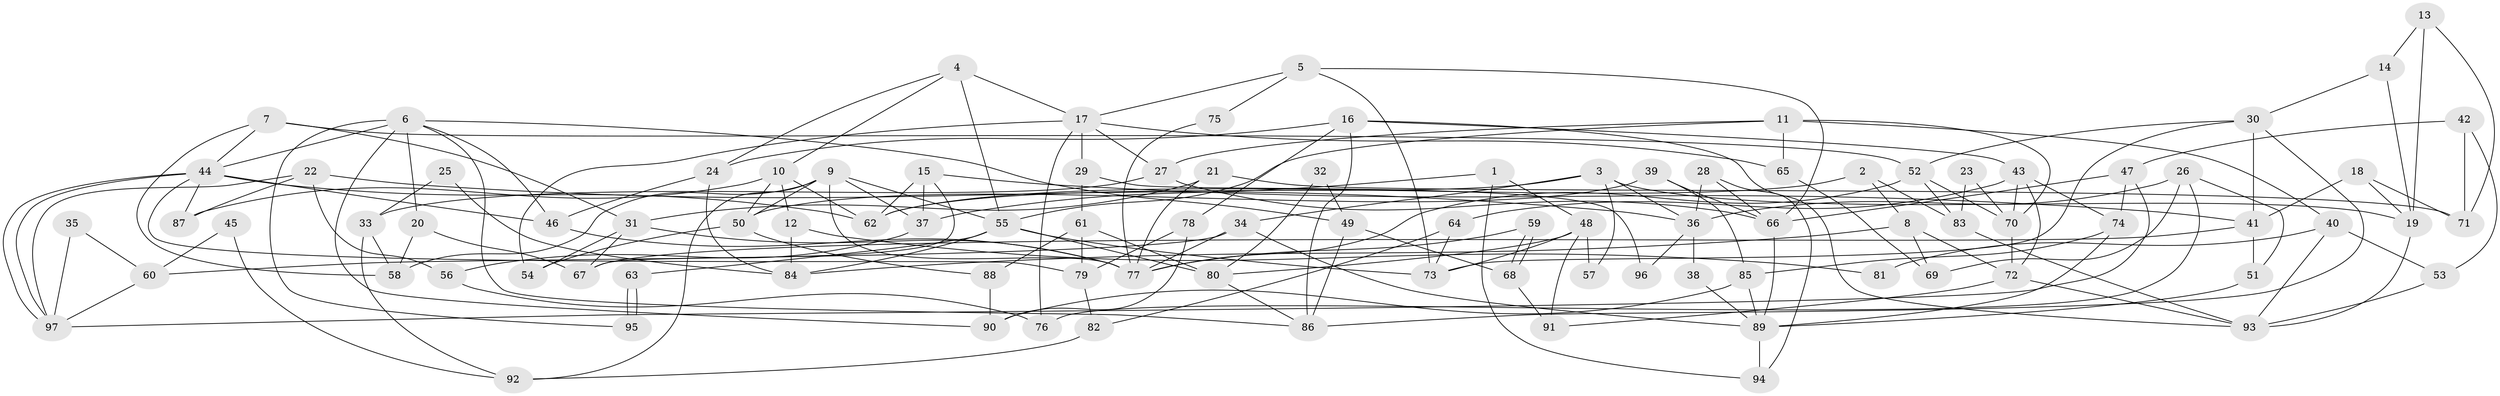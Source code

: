 // Generated by graph-tools (version 1.1) at 2025/50/03/09/25 03:50:14]
// undirected, 97 vertices, 194 edges
graph export_dot {
graph [start="1"]
  node [color=gray90,style=filled];
  1;
  2;
  3;
  4;
  5;
  6;
  7;
  8;
  9;
  10;
  11;
  12;
  13;
  14;
  15;
  16;
  17;
  18;
  19;
  20;
  21;
  22;
  23;
  24;
  25;
  26;
  27;
  28;
  29;
  30;
  31;
  32;
  33;
  34;
  35;
  36;
  37;
  38;
  39;
  40;
  41;
  42;
  43;
  44;
  45;
  46;
  47;
  48;
  49;
  50;
  51;
  52;
  53;
  54;
  55;
  56;
  57;
  58;
  59;
  60;
  61;
  62;
  63;
  64;
  65;
  66;
  67;
  68;
  69;
  70;
  71;
  72;
  73;
  74;
  75;
  76;
  77;
  78;
  79;
  80;
  81;
  82;
  83;
  84;
  85;
  86;
  87;
  88;
  89;
  90;
  91;
  92;
  93;
  94;
  95;
  96;
  97;
  1 -- 48;
  1 -- 37;
  1 -- 94;
  2 -- 62;
  2 -- 8;
  2 -- 83;
  3 -- 62;
  3 -- 19;
  3 -- 34;
  3 -- 36;
  3 -- 57;
  4 -- 10;
  4 -- 55;
  4 -- 17;
  4 -- 24;
  5 -- 17;
  5 -- 66;
  5 -- 73;
  5 -- 75;
  6 -- 46;
  6 -- 49;
  6 -- 20;
  6 -- 44;
  6 -- 86;
  6 -- 90;
  6 -- 95;
  7 -- 44;
  7 -- 31;
  7 -- 52;
  7 -- 58;
  8 -- 84;
  8 -- 72;
  8 -- 69;
  9 -- 50;
  9 -- 92;
  9 -- 37;
  9 -- 55;
  9 -- 58;
  9 -- 77;
  10 -- 62;
  10 -- 87;
  10 -- 12;
  10 -- 50;
  11 -- 55;
  11 -- 70;
  11 -- 27;
  11 -- 40;
  11 -- 65;
  12 -- 84;
  12 -- 81;
  13 -- 14;
  13 -- 71;
  13 -- 19;
  14 -- 30;
  14 -- 19;
  15 -- 41;
  15 -- 67;
  15 -- 37;
  15 -- 62;
  16 -- 93;
  16 -- 43;
  16 -- 24;
  16 -- 78;
  16 -- 86;
  17 -- 54;
  17 -- 27;
  17 -- 29;
  17 -- 65;
  17 -- 76;
  18 -- 41;
  18 -- 71;
  18 -- 19;
  19 -- 93;
  20 -- 58;
  20 -- 67;
  21 -- 31;
  21 -- 77;
  21 -- 71;
  22 -- 56;
  22 -- 36;
  22 -- 87;
  22 -- 97;
  23 -- 70;
  23 -- 83;
  24 -- 46;
  24 -- 84;
  25 -- 84;
  25 -- 33;
  26 -- 69;
  26 -- 36;
  26 -- 51;
  26 -- 76;
  27 -- 33;
  27 -- 66;
  28 -- 94;
  28 -- 66;
  28 -- 36;
  29 -- 61;
  29 -- 96;
  30 -- 52;
  30 -- 86;
  30 -- 41;
  30 -- 73;
  31 -- 67;
  31 -- 77;
  31 -- 54;
  32 -- 80;
  32 -- 49;
  33 -- 58;
  33 -- 92;
  34 -- 77;
  34 -- 60;
  34 -- 89;
  35 -- 97;
  35 -- 60;
  36 -- 38;
  36 -- 96;
  37 -- 56;
  38 -- 89;
  39 -- 66;
  39 -- 50;
  39 -- 85;
  40 -- 93;
  40 -- 53;
  40 -- 81;
  41 -- 51;
  41 -- 67;
  42 -- 47;
  42 -- 53;
  42 -- 71;
  43 -- 72;
  43 -- 74;
  43 -- 64;
  43 -- 70;
  44 -- 97;
  44 -- 97;
  44 -- 46;
  44 -- 62;
  44 -- 79;
  44 -- 87;
  45 -- 92;
  45 -- 60;
  46 -- 77;
  47 -- 97;
  47 -- 66;
  47 -- 74;
  48 -- 73;
  48 -- 80;
  48 -- 57;
  48 -- 91;
  49 -- 68;
  49 -- 86;
  50 -- 88;
  50 -- 54;
  51 -- 89;
  52 -- 77;
  52 -- 70;
  52 -- 83;
  53 -- 93;
  55 -- 73;
  55 -- 63;
  55 -- 80;
  55 -- 84;
  56 -- 76;
  59 -- 77;
  59 -- 68;
  59 -- 68;
  60 -- 97;
  61 -- 80;
  61 -- 79;
  61 -- 88;
  63 -- 95;
  63 -- 95;
  64 -- 73;
  64 -- 82;
  65 -- 69;
  66 -- 89;
  68 -- 91;
  70 -- 72;
  72 -- 93;
  72 -- 91;
  74 -- 89;
  74 -- 85;
  75 -- 77;
  78 -- 90;
  78 -- 79;
  79 -- 82;
  80 -- 86;
  82 -- 92;
  83 -- 93;
  85 -- 89;
  85 -- 90;
  88 -- 90;
  89 -- 94;
}
